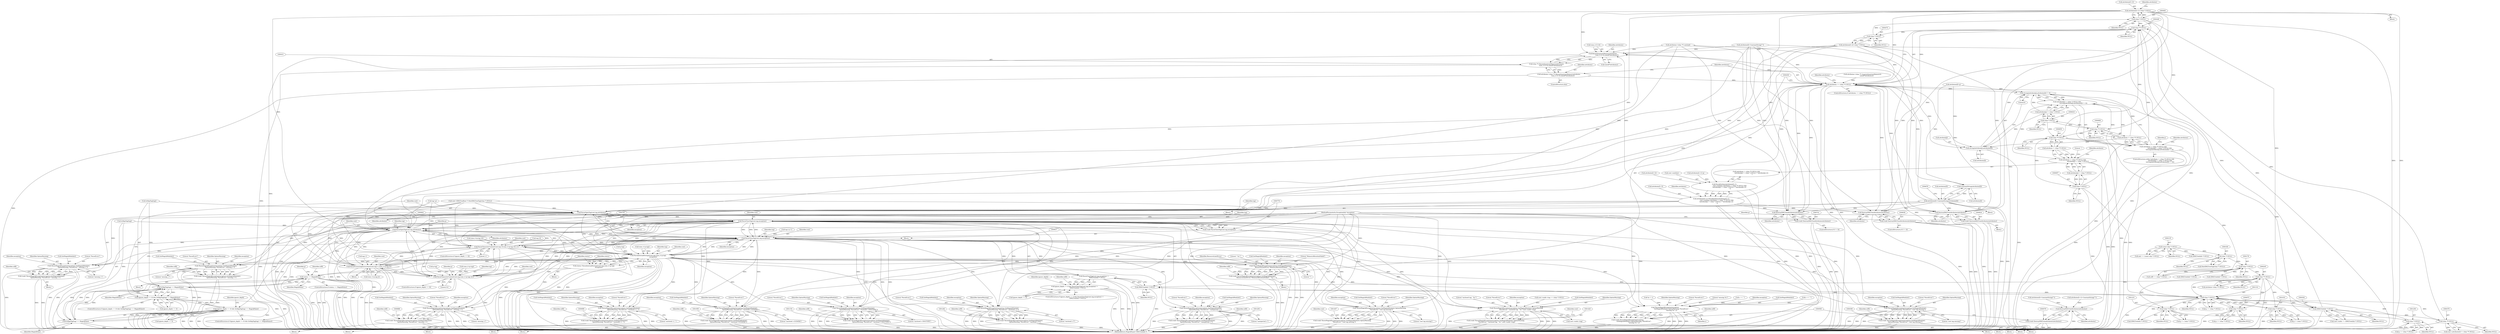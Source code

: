digraph "0_ImageMagick_fc6080f1321fd21e86ef916195cc110b05d9effb_0@pointer" {
"1000476" [label="(Call,attributes[l+1]=(char *) NULL)"];
"1000482" [label="(Call,(char *) NULL)"];
"1000473" [label="(Call,(char *) NULL)"];
"1000445" [label="(Call,(char **) NULL)"];
"1000649" [label="(Call,(char **) NULL)"];
"1000615" [label="(Call,(char *) NULL)"];
"1000607" [label="(Call,(char **) NULL)"];
"1000301" [label="(Call,(XMLTreeInfo *) NULL)"];
"1001313" [label="(Call,(char *) NULL)"];
"1001249" [label="(Call,(char *) NULL)"];
"1001230" [label="(Call,(char *) NULL)"];
"1000244" [label="(Call,(char **) NULL)"];
"1000175" [label="(Call,(char *) NULL)"];
"1000159" [label="(Call,(char *) NULL)"];
"1000134" [label="(Call,(const char *) NULL)"];
"1000916" [label="(Call,(XMLTreeInfo *) NULL)"];
"1000656" [label="(Call,(char *) NULL)"];
"1000974" [label="(Call,(char *) NULL)"];
"1001032" [label="(Call,(char *) NULL)"];
"1000369" [label="(Call,(char **) NULL)"];
"1000432" [label="(Call,ResizeQuantumMemory(attributes,\n                  (size_t) (l+4),sizeof(*attributes)))"];
"1000430" [label="(Call,(char **) ResizeQuantumMemory(attributes,\n                  (size_t) (l+4),sizeof(*attributes)))"];
"1000428" [label="(Call,attributes=(char **) ResizeQuantumMemory(attributes,\n                  (size_t) (l+4),sizeof(*attributes)))"];
"1000443" [label="(Call,attributes == (char **) NULL)"];
"1000580" [label="(Call,DestroyXMLTreeAttributes(attributes))"];
"1000578" [label="(Call,(void) DestroyXMLTreeAttributes(attributes))"];
"1000618" [label="(Call,strcmp(attribute[j],attributes[l]) != 0)"];
"1000610" [label="(Call,(attribute[j] != (char *) NULL) &&\n                             (strcmp(attribute[j],attributes[l]) != 0))"];
"1000604" [label="(Call,(attribute != (char **) NULL) &&\n                             (attribute[j] != (char *) NULL) &&\n                             (strcmp(attribute[j],attributes[l]) != 0))"];
"1000646" [label="(Call,(attribute != (char **) NULL) &&\n                        (attribute[j] != (char *) NULL))"];
"1000619" [label="(Call,strcmp(attribute[j],attributes[l]))"];
"1000636" [label="(Call,ParseEntities(attributes[l+1],\n                        root->entities,(attribute != (char **) NULL) &&\n                        (attribute[j] != (char *) NULL) ? *attribute[j+2] :\n                        ' '))"];
"1000630" [label="(Call,attributes[l+1]=ParseEntities(attributes[l+1],\n                        root->entities,(attribute != (char **) NULL) &&\n                        (attribute[j] != (char *) NULL) ? *attribute[j+2] :\n                        ' '))"];
"1000742" [label="(Call,DestroyXMLTreeAttributes(attributes))"];
"1000740" [label="(Call,(void) DestroyXMLTreeAttributes(attributes))"];
"1000771" [label="(Call,ParseOpenTag(root,tag,attributes))"];
"1000777" [label="(Call,ParseCloseTag(root,tag,exception))"];
"1000307" [label="(Call,ThrowMagickException(exception,GetMagickModule(),\n              OptionWarning,\"ParseError\",\"root tag missing\"))"];
"1000305" [label="(Call,(void) ThrowMagickException(exception,GetMagickModule(),\n              OptionWarning,\"ParseError\",\"root tag missing\"))"];
"1000451" [label="(Call,ThrowMagickException(exception,GetMagickModule(),\n                    ResourceLimitError,\"MemoryAllocationFailed\",\"`%s'\",\"\"))"];
"1000449" [label="(Call,(void) ThrowMagickException(exception,GetMagickModule(),\n                    ResourceLimitError,\"MemoryAllocationFailed\",\"`%s'\",\"\"))"];
"1000584" [label="(Call,ThrowMagickException(exception,\n                            GetMagickModule(),OptionWarning,\"ParseError\",\n                            \"missing %c\",c))"];
"1000582" [label="(Call,(void) ThrowMagickException(exception,\n                            GetMagickModule(),OptionWarning,\"ParseError\",\n                            \"missing %c\",c))"];
"1000746" [label="(Call,ThrowMagickException(exception,GetMagickModule(),\n                  OptionWarning,\"ParseError\",\"missing >\"))"];
"1000744" [label="(Call,(void) ThrowMagickException(exception,GetMagickModule(),\n                  OptionWarning,\"ParseError\",\"missing >\"))"];
"1000775" [label="(Call,(void) ParseCloseTag(root,tag,exception))"];
"1000815" [label="(Call,ParseOpenTag(root,tag,attributes))"];
"1000912" [label="(Call,ParseCloseTag(root,tag,exception))"];
"1000843" [label="(Call,ThrowMagickException(exception,GetMagickModule(),\n                  OptionWarning,\"ParseError\",\"missing >\"))"];
"1000841" [label="(Call,(void) ThrowMagickException(exception,GetMagickModule(),\n                  OptionWarning,\"ParseError\",\"missing >\"))"];
"1000887" [label="(Call,ThrowMagickException(exception,GetMagickModule(),\n                OptionWarning,\"ParseError\",\"missing >\"))"];
"1000885" [label="(Call,(void) ThrowMagickException(exception,GetMagickModule(),\n                OptionWarning,\"ParseError\",\"missing >\"))"];
"1000911" [label="(Call,ParseCloseTag(root,tag,exception) !=\n              (XMLTreeInfo *) NULL)"];
"1000907" [label="(Call,ignore_depth == 0 && ParseCloseTag(root,tag,exception) !=\n              (XMLTreeInfo *) NULL)"];
"1001000" [label="(Call,ThrowMagickException(exception,GetMagickModule(),\n                  OptionWarning,\"ParseError\",\"unclosed <!--\"))"];
"1000998" [label="(Call,(void) ThrowMagickException(exception,GetMagickModule(),\n                  OptionWarning,\"ParseError\",\"unclosed <!--\"))"];
"1001043" [label="(Call,ParseCharacterContent(root,tag+8,(size_t) (p-tag-10),'c'))"];
"1001188" [label="(Call,ParseInternalDoctype(root,tag,(size_t) (p-tag),\n                      exception))"];
"1001060" [label="(Call,ThrowMagickException(exception,GetMagickModule(),\n                    OptionWarning,\"ParseError\",\"unclosed <![CDATA[\"))"];
"1001058" [label="(Call,(void) ThrowMagickException(exception,GetMagickModule(),\n                    OptionWarning,\"ParseError\",\"unclosed <![CDATA[\"))"];
"1001155" [label="(Call,ThrowMagickException(exception,GetMagickModule(),\n                      OptionWarning,\"ParseError\",\"unclosed <!DOCTYPE\"))"];
"1001153" [label="(Call,(void) ThrowMagickException(exception,GetMagickModule(),\n                      OptionWarning,\"ParseError\",\"unclosed <!DOCTYPE\"))"];
"1001186" [label="(Call,status=ParseInternalDoctype(root,tag,(size_t) (p-tag),\n                      exception))"];
"1001198" [label="(Call,status == MagickFalse)"];
"1000766" [label="(Call,IsSkipTag(tag) == MagickFalse)"];
"1000762" [label="(Call,(ignore_depth == 0) && (IsSkipTag(tag) == MagickFalse))"];
"1000807" [label="(Call,(ignore_depth == 0) && (IsSkipTag(tag) == MagickFalse))"];
"1000811" [label="(Call,IsSkipTag(tag) == MagickFalse)"];
"1001263" [label="(Call,ThrowMagickException(exception,GetMagickModule(),\n                        OptionWarning,\"ParseError\",\"unclosed <?\"))"];
"1001261" [label="(Call,(void) ThrowMagickException(exception,GetMagickModule(),\n                        OptionWarning,\"ParseError\",\"unclosed <?\"))"];
"1001278" [label="(Call,ParseProcessingInstructions(root,tag+1,(size_t) (p-tag-2)))"];
"1001362" [label="(Call,ParseCharacterContent(root,tag,(size_t) (p-tag),'&'))"];
"1001294" [label="(Call,ThrowMagickException(exception,GetMagickModule(),\n                    OptionWarning,\"ParseError\",\"unexpected <\"))"];
"1001292" [label="(Call,(void) ThrowMagickException(exception,GetMagickModule(),\n                    OptionWarning,\"ParseError\",\"unexpected <\"))"];
"1001408" [label="(Call,ThrowMagickException(exception,GetMagickModule(),OptionWarning,\n        \"ParseError\",\"root tag missing\"))"];
"1001406" [label="(Call,(void) ThrowMagickException(exception,GetMagickModule(),OptionWarning,\n        \"ParseError\",\"root tag missing\"))"];
"1001421" [label="(Call,ThrowMagickException(exception,GetMagickModule(),OptionWarning,\n    \"ParseError\",\"unclosed tag: `%s'\",root->node->tag))"];
"1001419" [label="(Call,(void) ThrowMagickException(exception,GetMagickModule(),OptionWarning,\n    \"ParseError\",\"unclosed tag: `%s'\",root->node->tag))"];
"1000825" [label="(Call,DestroyXMLTreeAttributes(attributes))"];
"1000823" [label="(Call,(void) DestroyXMLTreeAttributes(attributes))"];
"1000839" [label="(Call,DestroyXMLTreeAttributes(attributes))"];
"1000837" [label="(Call,(void) DestroyXMLTreeAttributes(attributes))"];
"1000670" [label="(Call,ConstantString(attributes[l]))"];
"1000666" [label="(Call,attributes[l]=ConstantString(attributes[l]))"];
"1001261" [label="(Call,(void) ThrowMagickException(exception,GetMagickModule(),\n                        OptionWarning,\"ParseError\",\"unclosed <?\"))"];
"1001002" [label="(Call,GetMagickModule())"];
"1000188" [label="(Call,(XMLTreeInfo *) NULL)"];
"1000312" [label="(Literal,\"root tag missing\")"];
"1000454" [label="(Identifier,ResourceLimitError)"];
"1000310" [label="(Identifier,OptionWarning)"];
"1000134" [label="(Call,(const char *) NULL)"];
"1000820" [label="(Block,)"];
"1000746" [label="(Call,ThrowMagickException(exception,GetMagickModule(),\n                  OptionWarning,\"ParseError\",\"missing >\"))"];
"1000823" [label="(Call,(void) DestroyXMLTreeAttributes(attributes))"];
"1000845" [label="(Call,GetMagickModule())"];
"1001032" [label="(Call,(char *) NULL)"];
"1000892" [label="(Literal,\"missing >\")"];
"1001363" [label="(Identifier,root)"];
"1001159" [label="(Literal,\"ParseError\")"];
"1001048" [label="(Call,(size_t) (p-tag-10))"];
"1000132" [label="(Call,xml == (const char *) NULL)"];
"1000763" [label="(Call,ignore_depth == 0)"];
"1000770" [label="(Block,)"];
"1001426" [label="(Literal,\"unclosed tag: `%s'\")"];
"1000889" [label="(Call,GetMagickModule())"];
"1000762" [label="(Call,(ignore_depth == 0) && (IsSkipTag(tag) == MagickFalse))"];
"1000811" [label="(Call,IsSkipTag(tag) == MagickFalse)"];
"1000582" [label="(Call,(void) ThrowMagickException(exception,\n                            GetMagickModule(),OptionWarning,\"ParseError\",\n                            \"missing %c\",c))"];
"1001062" [label="(Call,GetMagickModule())"];
"1001190" [label="(Identifier,tag)"];
"1000777" [label="(Call,ParseCloseTag(root,tag,exception))"];
"1000459" [label="(Identifier,utf8)"];
"1001263" [label="(Call,ThrowMagickException(exception,GetMagickModule(),\n                        OptionWarning,\"ParseError\",\"unclosed <?\"))"];
"1001219" [label="(Block,)"];
"1000744" [label="(Call,(void) ThrowMagickException(exception,GetMagickModule(),\n                  OptionWarning,\"ParseError\",\"missing >\"))"];
"1000808" [label="(Call,ignore_depth == 0)"];
"1001280" [label="(Call,tag+1)"];
"1000778" [label="(Identifier,root)"];
"1000570" [label="(Call,attributes[l+1]=ConstantString(\"\"))"];
"1001152" [label="(Block,)"];
"1000661" [label="(Identifier,attribute)"];
"1000533" [label="(Call,attributes[l+1]=p)"];
"1000645" [label="(Call,(attribute != (char **) NULL) &&\n                        (attribute[j] != (char *) NULL) ? *attribute[j+2] :\n                        ' ')"];
"1000631" [label="(Call,attributes[l+1])"];
"1000177" [label="(Identifier,NULL)"];
"1000908" [label="(Call,ignore_depth == 0)"];
"1000822" [label="(Identifier,ignore_depth)"];
"1001413" [label="(Literal,\"root tag missing\")"];
"1001228" [label="(Call,p == (char *) NULL)"];
"1000301" [label="(Call,(XMLTreeInfo *) NULL)"];
"1000636" [label="(Call,ParseEntities(attributes[l+1],\n                        root->entities,(attribute != (char **) NULL) &&\n                        (attribute[j] != (char *) NULL) ? *attribute[j+2] :\n                        ' '))"];
"1000584" [label="(Call,ThrowMagickException(exception,\n                            GetMagickModule(),OptionWarning,\"ParseError\",\n                            \"missing %c\",c))"];
"1000158" [label="(Call,NewXMLTreeTag((char *) NULL))"];
"1001199" [label="(Identifier,status)"];
"1000826" [label="(Identifier,attributes)"];
"1001301" [label="(Identifier,utf8)"];
"1000449" [label="(Call,(void) ThrowMagickException(exception,GetMagickModule(),\n                    ResourceLimitError,\"MemoryAllocationFailed\",\"`%s'\",\"\"))"];
"1000114" [label="(MethodParameterIn,ExceptionInfo *exception)"];
"1001162" [label="(Identifier,utf8)"];
"1001367" [label="(Call,p-tag)"];
"1000581" [label="(Identifier,attributes)"];
"1000652" [label="(Call,attribute[j] != (char *) NULL)"];
"1000884" [label="(Block,)"];
"1000997" [label="(Block,)"];
"1001189" [label="(Identifier,root)"];
"1000668" [label="(Identifier,attributes)"];
"1001412" [label="(Literal,\"ParseError\")"];
"1001158" [label="(Identifier,OptionWarning)"];
"1000307" [label="(Call,ThrowMagickException(exception,GetMagickModule(),\n              OptionWarning,\"ParseError\",\"root tag missing\"))"];
"1001405" [label="(Block,)"];
"1001292" [label="(Call,(void) ThrowMagickException(exception,GetMagickModule(),\n                    OptionWarning,\"ParseError\",\"unexpected <\"))"];
"1000505" [label="(Call,attributes[l]=ConstantString(\"\"))"];
"1001299" [label="(Literal,\"unexpected <\")"];
"1000651" [label="(Identifier,NULL)"];
"1001160" [label="(Literal,\"unclosed <!DOCTYPE\")"];
"1000136" [label="(Identifier,NULL)"];
"1000998" [label="(Call,(void) ThrowMagickException(exception,GetMagickModule(),\n                  OptionWarning,\"ParseError\",\"unclosed <!--\"))"];
"1001191" [label="(Call,(size_t) (p-tag))"];
"1001419" [label="(Call,(void) ThrowMagickException(exception,GetMagickModule(),OptionWarning,\n    \"ParseError\",\"unclosed tag: `%s'\",root->node->tag))"];
"1000456" [label="(Literal,\"`%s'\")"];
"1000477" [label="(Call,attributes[l+1])"];
"1001296" [label="(Call,GetMagickModule())"];
"1000779" [label="(Identifier,tag)"];
"1000173" [label="(Call,utf8 == (char *) NULL)"];
"1000610" [label="(Call,(attribute[j] != (char *) NULL) &&\n                             (strcmp(attribute[j],attributes[l]) != 0))"];
"1001425" [label="(Literal,\"ParseError\")"];
"1000921" [label="(Identifier,utf8)"];
"1001411" [label="(Identifier,OptionWarning)"];
"1000434" [label="(Call,(size_t) (l+4))"];
"1001232" [label="(Identifier,NULL)"];
"1000618" [label="(Call,strcmp(attribute[j],attributes[l]) != 0)"];
"1000605" [label="(Call,attribute != (char **) NULL)"];
"1000753" [label="(Identifier,utf8)"];
"1000671" [label="(Call,attributes[l])"];
"1000439" [label="(Call,sizeof(*attributes))"];
"1000371" [label="(Identifier,NULL)"];
"1001283" [label="(Call,(size_t) (p-tag-2))"];
"1000257" [label="(Identifier,p)"];
"1000646" [label="(Call,(attribute != (char **) NULL) &&\n                        (attribute[j] != (char *) NULL))"];
"1000914" [label="(Identifier,tag)"];
"1000564" [label="(Call,attributes[l]=ConstantString(\"\"))"];
"1001203" [label="(Identifier,utf8)"];
"1001297" [label="(Identifier,OptionWarning)"];
"1001058" [label="(Call,(void) ThrowMagickException(exception,GetMagickModule(),\n                    OptionWarning,\"ParseError\",\"unclosed <![CDATA[\"))"];
"1001315" [label="(Identifier,NULL)"];
"1000906" [label="(ControlStructure,if (ignore_depth == 0 && ParseCloseTag(root,tag,exception) !=\n              (XMLTreeInfo *) NULL))"];
"1001067" [label="(Identifier,utf8)"];
"1001247" [label="(Call,p == (char *) NULL)"];
"1000304" [label="(Block,)"];
"1000314" [label="(Identifier,utf8)"];
"1000667" [label="(Call,attributes[l])"];
"1000743" [label="(Identifier,attributes)"];
"1001268" [label="(Literal,\"unclosed <?\")"];
"1001034" [label="(Identifier,NULL)"];
"1000151" [label="(Call,(XMLTreeInfo *) NULL)"];
"1000628" [label="(Identifier,j)"];
"1001313" [label="(Call,(char *) NULL)"];
"1000817" [label="(Identifier,tag)"];
"1001063" [label="(Identifier,OptionWarning)"];
"1000740" [label="(Call,(void) DestroyXMLTreeAttributes(attributes))"];
"1001044" [label="(Identifier,root)"];
"1000774" [label="(Identifier,attributes)"];
"1000915" [label="(Identifier,exception)"];
"1000609" [label="(Identifier,NULL)"];
"1000308" [label="(Identifier,exception)"];
"1000580" [label="(Call,DestroyXMLTreeAttributes(attributes))"];
"1001370" [label="(Literal,'&')"];
"1001003" [label="(Identifier,OptionWarning)"];
"1000546" [label="(Call,*p != c)"];
"1001387" [label="(Call,(XMLTreeInfo *) NULL)"];
"1001291" [label="(Block,)"];
"1000912" [label="(Call,ParseCloseTag(root,tag,exception))"];
"1001064" [label="(Literal,\"ParseError\")"];
"1000530" [label="(Block,)"];
"1000604" [label="(Call,(attribute != (char **) NULL) &&\n                             (attribute[j] != (char *) NULL) &&\n                             (strcmp(attribute[j],attributes[l]) != 0))"];
"1001155" [label="(Call,ThrowMagickException(exception,GetMagickModule(),\n                      OptionWarning,\"ParseError\",\"unclosed <!DOCTYPE\"))"];
"1000447" [label="(Identifier,NULL)"];
"1001294" [label="(Call,ThrowMagickException(exception,GetMagickModule(),\n                    OptionWarning,\"ParseError\",\"unexpected <\"))"];
"1000771" [label="(Call,ParseOpenTag(root,tag,attributes))"];
"1001157" [label="(Call,GetMagickModule())"];
"1000469" [label="(Identifier,attributes)"];
"1000161" [label="(Identifier,NULL)"];
"1000761" [label="(ControlStructure,if ((ignore_depth == 0) && (IsSkipTag(tag) == MagickFalse)))"];
"1000972" [label="(Call,p == (char *) NULL)"];
"1001278" [label="(Call,ParseProcessingInstructions(root,tag+1,(size_t) (p-tag-2)))"];
"1000626" [label="(Literal,0)"];
"1001267" [label="(Literal,\"ParseError\")"];
"1000623" [label="(Call,attributes[l])"];
"1000512" [label="(Block,)"];
"1001212" [label="(Identifier,p)"];
"1001406" [label="(Call,(void) ThrowMagickException(exception,GetMagickModule(),OptionWarning,\n        \"ParseError\",\"root tag missing\"))"];
"1001230" [label="(Call,(char *) NULL)"];
"1001437" [label="(MethodReturn,MagickExport XMLTreeInfo *)"];
"1000615" [label="(Call,(char *) NULL)"];
"1000751" [label="(Literal,\"missing >\")"];
"1000749" [label="(Identifier,OptionWarning)"];
"1001312" [label="(Identifier,p)"];
"1000476" [label="(Call,attributes[l+1]=(char *) NULL)"];
"1000665" [label="(Literal,' ')"];
"1000175" [label="(Call,(char *) NULL)"];
"1000931" [label="(Identifier,ignore_depth)"];
"1000154" [label="(Call,root=(XMLTreeRoot *) NewXMLTreeTag((char *) NULL))"];
"1001409" [label="(Identifier,exception)"];
"1000611" [label="(Call,attribute[j] != (char *) NULL)"];
"1000656" [label="(Call,(char *) NULL)"];
"1001265" [label="(Call,GetMagickModule())"];
"1001264" [label="(Identifier,exception)"];
"1001427" [label="(Call,root->node->tag)"];
"1000890" [label="(Identifier,OptionWarning)"];
"1001298" [label="(Literal,\"ParseError\")"];
"1000303" [label="(Identifier,NULL)"];
"1001198" [label="(Call,status == MagickFalse)"];
"1000369" [label="(Call,(char **) NULL)"];
"1001045" [label="(Call,tag+8)"];
"1001000" [label="(Call,ThrowMagickException(exception,GetMagickModule(),\n                  OptionWarning,\"ParseError\",\"unclosed <!--\"))"];
"1001365" [label="(Call,(size_t) (p-tag))"];
"1000309" [label="(Call,GetMagickModule())"];
"1000587" [label="(Identifier,OptionWarning)"];
"1000363" [label="(Call,root->attributes[i] != (char **) NULL)"];
"1000865" [label="(Call,tag=p+1)"];
"1000666" [label="(Call,attributes[l]=ConstantString(attributes[l]))"];
"1000619" [label="(Call,strcmp(attribute[j],attributes[l]))"];
"1001260" [label="(Block,)"];
"1000911" [label="(Call,ParseCloseTag(root,tag,exception) !=\n              (XMLTreeInfo *) NULL)"];
"1000413" [label="(Block,)"];
"1001185" [label="(Block,)"];
"1001362" [label="(Call,ParseCharacterContent(root,tag,(size_t) (p-tag),'&'))"];
"1001422" [label="(Identifier,exception)"];
"1001358" [label="(ControlStructure,if (ignore_depth == 0))"];
"1001057" [label="(Block,)"];
"1000603" [label="(ControlStructure,while ((attribute != (char **) NULL) &&\n                             (attribute[j] != (char *) NULL) &&\n                             (strcmp(attribute[j],attributes[l]) != 0)))"];
"1000736" [label="(ControlStructure,if (l != 0))"];
"1000637" [label="(Call,attributes[l+1])"];
"1000891" [label="(Literal,\"ParseError\")"];
"1001039" [label="(ControlStructure,if (ignore_depth == 0))"];
"1001396" [label="(Call,root->node->tag == (char *) NULL)"];
"1000620" [label="(Call,attribute[j])"];
"1001193" [label="(Call,p-tag)"];
"1001249" [label="(Call,(char *) NULL)"];
"1000847" [label="(Literal,\"ParseError\")"];
"1001435" [label="(Identifier,root)"];
"1000812" [label="(Call,IsSkipTag(tag))"];
"1000453" [label="(Call,GetMagickModule())"];
"1000242" [label="(Call,attribute=(char **) NULL)"];
"1000244" [label="(Call,(char **) NULL)"];
"1001007" [label="(Identifier,utf8)"];
"1000578" [label="(Call,(void) DestroyXMLTreeAttributes(attributes))"];
"1000452" [label="(Identifier,exception)"];
"1000907" [label="(Call,ignore_depth == 0 && ParseCloseTag(root,tag,exception) !=\n              (XMLTreeInfo *) NULL)"];
"1000588" [label="(Literal,\"ParseError\")"];
"1000617" [label="(Identifier,NULL)"];
"1000482" [label="(Call,(char *) NULL)"];
"1001410" [label="(Call,GetMagickModule())"];
"1000632" [label="(Identifier,attributes)"];
"1000451" [label="(Call,ThrowMagickException(exception,GetMagickModule(),\n                    ResourceLimitError,\"MemoryAllocationFailed\",\"`%s'\",\"\"))"];
"1000484" [label="(Identifier,NULL)"];
"1000833" [label="(ControlStructure,if (l != 0))"];
"1000918" [label="(Identifier,NULL)"];
"1001200" [label="(Identifier,MagickFalse)"];
"1000848" [label="(Literal,\"missing >\")"];
"1001311" [label="(Call,p == (char *) NULL)"];
"1000767" [label="(Call,IsSkipTag(tag))"];
"1000766" [label="(Call,IsSkipTag(tag) == MagickFalse)"];
"1000844" [label="(Identifier,exception)"];
"1000442" [label="(ControlStructure,if (attributes == (char **) NULL))"];
"1000467" [label="(Call,attributes[l+2]=(char *) NULL)"];
"1000894" [label="(Identifier,utf8)"];
"1001188" [label="(Call,ParseInternalDoctype(root,tag,(size_t) (p-tag),\n                      exception))"];
"1000159" [label="(Call,(char *) NULL)"];
"1001065" [label="(Literal,\"unclosed <![CDATA[\")"];
"1000589" [label="(Literal,\"missing %c\")"];
"1001005" [label="(Literal,\"unclosed <!--\")"];
"1001156" [label="(Identifier,exception)"];
"1000418" [label="(Call,attributes=(char **) AcquireQuantumMemory(4,\n                  sizeof(*attributes)))"];
"1001030" [label="(Call,p != (char *) NULL)"];
"1000887" [label="(Call,ThrowMagickException(exception,GetMagickModule(),\n                OptionWarning,\"ParseError\",\"missing >\"))"];
"1000814" [label="(Identifier,MagickFalse)"];
"1000735" [label="(Block,)"];
"1000527" [label="(Call,c == '\'')"];
"1000742" [label="(Call,DestroyXMLTreeAttributes(attributes))"];
"1000769" [label="(Identifier,MagickFalse)"];
"1000647" [label="(Call,attribute != (char **) NULL)"];
"1001266" [label="(Identifier,OptionWarning)"];
"1000843" [label="(Call,ThrowMagickException(exception,GetMagickModule(),\n                  OptionWarning,\"ParseError\",\"missing >\"))"];
"1000840" [label="(Identifier,attributes)"];
"1000885" [label="(Call,(void) ThrowMagickException(exception,GetMagickModule(),\n                OptionWarning,\"ParseError\",\"missing >\"))"];
"1000473" [label="(Call,(char *) NULL)"];
"1001196" [label="(Identifier,exception)"];
"1001251" [label="(Identifier,NULL)"];
"1000825" [label="(Call,DestroyXMLTreeAttributes(attributes))"];
"1000443" [label="(Call,attributes == (char **) NULL)"];
"1000670" [label="(Call,ConstantString(attributes[l]))"];
"1000445" [label="(Call,(char **) NULL)"];
"1000585" [label="(Identifier,exception)"];
"1001417" [label="(Identifier,root)"];
"1000432" [label="(Call,ResizeQuantumMemory(attributes,\n                  (size_t) (l+4),sizeof(*attributes)))"];
"1000829" [label="(Identifier,p)"];
"1001270" [label="(Identifier,utf8)"];
"1001061" [label="(Identifier,exception)"];
"1000311" [label="(Literal,\"ParseError\")"];
"1000974" [label="(Call,(char *) NULL)"];
"1000592" [label="(Identifier,utf8)"];
"1001421" [label="(Call,ThrowMagickException(exception,GetMagickModule(),OptionWarning,\n    \"ParseError\",\"unclosed tag: `%s'\",root->node->tag))"];
"1000850" [label="(Identifier,utf8)"];
"1000916" [label="(Call,(XMLTreeInfo *) NULL)"];
"1001055" [label="(Literal,'c')"];
"1001186" [label="(Call,status=ParseInternalDoctype(root,tag,(size_t) (p-tag),\n                      exception))"];
"1000563" [label="(Block,)"];
"1001043" [label="(Call,ParseCharacterContent(root,tag+8,(size_t) (p-tag-10),'c'))"];
"1000642" [label="(Call,root->entities)"];
"1000448" [label="(Block,)"];
"1000457" [label="(Literal,\"\")"];
"1000239" [label="(Call,(XMLTreeInfo *) NULL)"];
"1001423" [label="(Call,GetMagickModule())"];
"1000775" [label="(Call,(void) ParseCloseTag(root,tag,exception))"];
"1000590" [label="(Identifier,c)"];
"1001424" [label="(Identifier,OptionWarning)"];
"1000658" [label="(Identifier,NULL)"];
"1000747" [label="(Identifier,exception)"];
"1000246" [label="(Identifier,NULL)"];
"1001060" [label="(Call,ThrowMagickException(exception,GetMagickModule(),\n                    OptionWarning,\"ParseError\",\"unclosed <![CDATA[\"))"];
"1001408" [label="(Call,ThrowMagickException(exception,GetMagickModule(),OptionWarning,\n        \"ParseError\",\"root tag missing\"))"];
"1000429" [label="(Identifier,attributes)"];
"1000888" [label="(Identifier,exception)"];
"1000748" [label="(Call,GetMagickModule())"];
"1000455" [label="(Literal,\"MemoryAllocationFailed\")"];
"1001001" [label="(Identifier,exception)"];
"1000772" [label="(Identifier,root)"];
"1000832" [label="(Block,)"];
"1000430" [label="(Call,(char **) ResizeQuantumMemory(attributes,\n                  (size_t) (l+4),sizeof(*attributes)))"];
"1001153" [label="(Call,(void) ThrowMagickException(exception,GetMagickModule(),\n                      OptionWarning,\"ParseError\",\"unclosed <!DOCTYPE\"))"];
"1000444" [label="(Identifier,attributes)"];
"1000487" [label="(Identifier,attributes)"];
"1001295" [label="(Identifier,exception)"];
"1000815" [label="(Call,ParseOpenTag(root,tag,attributes))"];
"1000750" [label="(Literal,\"ParseError\")"];
"1000780" [label="(Identifier,exception)"];
"1000837" [label="(Call,(void) DestroyXMLTreeAttributes(attributes))"];
"1000816" [label="(Identifier,root)"];
"1000846" [label="(Identifier,OptionWarning)"];
"1000818" [label="(Identifier,attributes)"];
"1000485" [label="(Call,attributes[l]=p)"];
"1000115" [label="(Block,)"];
"1000807" [label="(Call,(ignore_depth == 0) && (IsSkipTag(tag) == MagickFalse))"];
"1000586" [label="(Call,GetMagickModule())"];
"1000264" [label="(Call,tag=p)"];
"1001279" [label="(Identifier,root)"];
"1000607" [label="(Call,(char **) NULL)"];
"1000305" [label="(Call,(void) ThrowMagickException(exception,GetMagickModule(),\n              OptionWarning,\"ParseError\",\"root tag missing\"))"];
"1000475" [label="(Identifier,NULL)"];
"1000630" [label="(Call,attributes[l+1]=ParseEntities(attributes[l+1],\n                        root->entities,(attribute != (char **) NULL) &&\n                        (attribute[j] != (char *) NULL) ? *attribute[j+2] :\n                        ' '))"];
"1001364" [label="(Identifier,tag)"];
"1000976" [label="(Identifier,NULL)"];
"1000433" [label="(Identifier,attributes)"];
"1000913" [label="(Identifier,root)"];
"1000649" [label="(Call,(char **) NULL)"];
"1000427" [label="(ControlStructure,else)"];
"1000524" [label="(Call,c == '\"')"];
"1000841" [label="(Call,(void) ThrowMagickException(exception,GetMagickModule(),\n                  OptionWarning,\"ParseError\",\"missing >\"))"];
"1001197" [label="(ControlStructure,if (status == MagickFalse))"];
"1000773" [label="(Identifier,tag)"];
"1000259" [label="(Call,attributes=(char **) sentinel)"];
"1000428" [label="(Call,attributes=(char **) ResizeQuantumMemory(attributes,\n                  (size_t) (l+4),sizeof(*attributes)))"];
"1001187" [label="(Identifier,status)"];
"1001004" [label="(Literal,\"ParseError\")"];
"1000297" [label="(Call,root->node == (XMLTreeInfo *) NULL)"];
"1000806" [label="(ControlStructure,if ((ignore_depth == 0) && (IsSkipTag(tag) == MagickFalse)))"];
"1000839" [label="(Call,DestroyXMLTreeAttributes(attributes))"];
"1000476" -> "1000413"  [label="AST: "];
"1000476" -> "1000482"  [label="CFG: "];
"1000477" -> "1000476"  [label="AST: "];
"1000482" -> "1000476"  [label="AST: "];
"1000487" -> "1000476"  [label="CFG: "];
"1000476" -> "1001437"  [label="DDG: "];
"1000476" -> "1001437"  [label="DDG: "];
"1000476" -> "1000432"  [label="DDG: "];
"1000476" -> "1000443"  [label="DDG: "];
"1000482" -> "1000476"  [label="DDG: "];
"1000476" -> "1000742"  [label="DDG: "];
"1000476" -> "1000771"  [label="DDG: "];
"1000476" -> "1000815"  [label="DDG: "];
"1000476" -> "1000825"  [label="DDG: "];
"1000476" -> "1000839"  [label="DDG: "];
"1000482" -> "1000484"  [label="CFG: "];
"1000483" -> "1000482"  [label="AST: "];
"1000484" -> "1000482"  [label="AST: "];
"1000482" -> "1001437"  [label="DDG: "];
"1000482" -> "1000445"  [label="DDG: "];
"1000473" -> "1000482"  [label="DDG: "];
"1000482" -> "1000607"  [label="DDG: "];
"1000482" -> "1001313"  [label="DDG: "];
"1000473" -> "1000467"  [label="AST: "];
"1000473" -> "1000475"  [label="CFG: "];
"1000474" -> "1000473"  [label="AST: "];
"1000475" -> "1000473"  [label="AST: "];
"1000467" -> "1000473"  [label="CFG: "];
"1000473" -> "1000467"  [label="DDG: "];
"1000445" -> "1000473"  [label="DDG: "];
"1000445" -> "1000443"  [label="AST: "];
"1000445" -> "1000447"  [label="CFG: "];
"1000446" -> "1000445"  [label="AST: "];
"1000447" -> "1000445"  [label="AST: "];
"1000443" -> "1000445"  [label="CFG: "];
"1000445" -> "1001437"  [label="DDG: "];
"1000445" -> "1000443"  [label="DDG: "];
"1000649" -> "1000445"  [label="DDG: "];
"1000301" -> "1000445"  [label="DDG: "];
"1000656" -> "1000445"  [label="DDG: "];
"1000369" -> "1000445"  [label="DDG: "];
"1000649" -> "1000647"  [label="AST: "];
"1000649" -> "1000651"  [label="CFG: "];
"1000650" -> "1000649"  [label="AST: "];
"1000651" -> "1000649"  [label="AST: "];
"1000647" -> "1000649"  [label="CFG: "];
"1000649" -> "1001437"  [label="DDG: "];
"1000649" -> "1000647"  [label="DDG: "];
"1000615" -> "1000649"  [label="DDG: "];
"1000607" -> "1000649"  [label="DDG: "];
"1000649" -> "1000656"  [label="DDG: "];
"1000649" -> "1001313"  [label="DDG: "];
"1000615" -> "1000611"  [label="AST: "];
"1000615" -> "1000617"  [label="CFG: "];
"1000616" -> "1000615"  [label="AST: "];
"1000617" -> "1000615"  [label="AST: "];
"1000611" -> "1000615"  [label="CFG: "];
"1000615" -> "1000607"  [label="DDG: "];
"1000615" -> "1000611"  [label="DDG: "];
"1000607" -> "1000615"  [label="DDG: "];
"1000607" -> "1000605"  [label="AST: "];
"1000607" -> "1000609"  [label="CFG: "];
"1000608" -> "1000607"  [label="AST: "];
"1000609" -> "1000607"  [label="AST: "];
"1000605" -> "1000607"  [label="CFG: "];
"1000607" -> "1000605"  [label="DDG: "];
"1000301" -> "1000297"  [label="AST: "];
"1000301" -> "1000303"  [label="CFG: "];
"1000302" -> "1000301"  [label="AST: "];
"1000303" -> "1000301"  [label="AST: "];
"1000297" -> "1000301"  [label="CFG: "];
"1000301" -> "1001437"  [label="DDG: "];
"1000301" -> "1000297"  [label="DDG: "];
"1001313" -> "1000301"  [label="DDG: "];
"1000244" -> "1000301"  [label="DDG: "];
"1000301" -> "1000369"  [label="DDG: "];
"1000301" -> "1001313"  [label="DDG: "];
"1001313" -> "1001311"  [label="AST: "];
"1001313" -> "1001315"  [label="CFG: "];
"1001314" -> "1001313"  [label="AST: "];
"1001315" -> "1001313"  [label="AST: "];
"1001311" -> "1001313"  [label="CFG: "];
"1001313" -> "1001437"  [label="DDG: "];
"1001313" -> "1000916"  [label="DDG: "];
"1001313" -> "1000974"  [label="DDG: "];
"1001313" -> "1001032"  [label="DDG: "];
"1001313" -> "1001230"  [label="DDG: "];
"1001313" -> "1001311"  [label="DDG: "];
"1001249" -> "1001313"  [label="DDG: "];
"1000916" -> "1001313"  [label="DDG: "];
"1000656" -> "1001313"  [label="DDG: "];
"1000974" -> "1001313"  [label="DDG: "];
"1000244" -> "1001313"  [label="DDG: "];
"1001032" -> "1001313"  [label="DDG: "];
"1000369" -> "1001313"  [label="DDG: "];
"1001313" -> "1001387"  [label="DDG: "];
"1001249" -> "1001247"  [label="AST: "];
"1001249" -> "1001251"  [label="CFG: "];
"1001250" -> "1001249"  [label="AST: "];
"1001251" -> "1001249"  [label="AST: "];
"1001247" -> "1001249"  [label="CFG: "];
"1001249" -> "1001437"  [label="DDG: "];
"1001249" -> "1001247"  [label="DDG: "];
"1001230" -> "1001249"  [label="DDG: "];
"1001230" -> "1001228"  [label="AST: "];
"1001230" -> "1001232"  [label="CFG: "];
"1001231" -> "1001230"  [label="AST: "];
"1001232" -> "1001230"  [label="AST: "];
"1001228" -> "1001230"  [label="CFG: "];
"1001230" -> "1001228"  [label="DDG: "];
"1000244" -> "1001230"  [label="DDG: "];
"1001230" -> "1001387"  [label="DDG: "];
"1000244" -> "1000242"  [label="AST: "];
"1000244" -> "1000246"  [label="CFG: "];
"1000245" -> "1000244"  [label="AST: "];
"1000246" -> "1000244"  [label="AST: "];
"1000242" -> "1000244"  [label="CFG: "];
"1000244" -> "1001437"  [label="DDG: "];
"1000244" -> "1000242"  [label="DDG: "];
"1000175" -> "1000244"  [label="DDG: "];
"1000244" -> "1000916"  [label="DDG: "];
"1000244" -> "1000974"  [label="DDG: "];
"1000244" -> "1001032"  [label="DDG: "];
"1000175" -> "1000173"  [label="AST: "];
"1000175" -> "1000177"  [label="CFG: "];
"1000176" -> "1000175"  [label="AST: "];
"1000177" -> "1000175"  [label="AST: "];
"1000173" -> "1000175"  [label="CFG: "];
"1000175" -> "1000173"  [label="DDG: "];
"1000159" -> "1000175"  [label="DDG: "];
"1000175" -> "1000188"  [label="DDG: "];
"1000175" -> "1000239"  [label="DDG: "];
"1000159" -> "1000158"  [label="AST: "];
"1000159" -> "1000161"  [label="CFG: "];
"1000160" -> "1000159"  [label="AST: "];
"1000161" -> "1000159"  [label="AST: "];
"1000158" -> "1000159"  [label="CFG: "];
"1000159" -> "1000158"  [label="DDG: "];
"1000134" -> "1000159"  [label="DDG: "];
"1000134" -> "1000132"  [label="AST: "];
"1000134" -> "1000136"  [label="CFG: "];
"1000135" -> "1000134"  [label="AST: "];
"1000136" -> "1000134"  [label="AST: "];
"1000132" -> "1000134"  [label="CFG: "];
"1000134" -> "1000132"  [label="DDG: "];
"1000134" -> "1000151"  [label="DDG: "];
"1000916" -> "1000911"  [label="AST: "];
"1000916" -> "1000918"  [label="CFG: "];
"1000917" -> "1000916"  [label="AST: "];
"1000918" -> "1000916"  [label="AST: "];
"1000911" -> "1000916"  [label="CFG: "];
"1000916" -> "1001437"  [label="DDG: "];
"1000916" -> "1000911"  [label="DDG: "];
"1000656" -> "1000652"  [label="AST: "];
"1000656" -> "1000658"  [label="CFG: "];
"1000657" -> "1000656"  [label="AST: "];
"1000658" -> "1000656"  [label="AST: "];
"1000652" -> "1000656"  [label="CFG: "];
"1000656" -> "1001437"  [label="DDG: "];
"1000656" -> "1000652"  [label="DDG: "];
"1000974" -> "1000972"  [label="AST: "];
"1000974" -> "1000976"  [label="CFG: "];
"1000975" -> "1000974"  [label="AST: "];
"1000976" -> "1000974"  [label="AST: "];
"1000972" -> "1000974"  [label="CFG: "];
"1000974" -> "1001437"  [label="DDG: "];
"1000974" -> "1000972"  [label="DDG: "];
"1001032" -> "1001030"  [label="AST: "];
"1001032" -> "1001034"  [label="CFG: "];
"1001033" -> "1001032"  [label="AST: "];
"1001034" -> "1001032"  [label="AST: "];
"1001030" -> "1001032"  [label="CFG: "];
"1001032" -> "1001437"  [label="DDG: "];
"1001032" -> "1001030"  [label="DDG: "];
"1000369" -> "1000363"  [label="AST: "];
"1000369" -> "1000371"  [label="CFG: "];
"1000370" -> "1000369"  [label="AST: "];
"1000371" -> "1000369"  [label="AST: "];
"1000363" -> "1000369"  [label="CFG: "];
"1000369" -> "1001437"  [label="DDG: "];
"1000369" -> "1000363"  [label="DDG: "];
"1000432" -> "1000430"  [label="AST: "];
"1000432" -> "1000439"  [label="CFG: "];
"1000433" -> "1000432"  [label="AST: "];
"1000434" -> "1000432"  [label="AST: "];
"1000439" -> "1000432"  [label="AST: "];
"1000430" -> "1000432"  [label="CFG: "];
"1000432" -> "1001437"  [label="DDG: "];
"1000432" -> "1000430"  [label="DDG: "];
"1000432" -> "1000430"  [label="DDG: "];
"1000259" -> "1000432"  [label="DDG: "];
"1000505" -> "1000432"  [label="DDG: "];
"1000467" -> "1000432"  [label="DDG: "];
"1000630" -> "1000432"  [label="DDG: "];
"1000443" -> "1000432"  [label="DDG: "];
"1000666" -> "1000432"  [label="DDG: "];
"1000434" -> "1000432"  [label="DDG: "];
"1000430" -> "1000428"  [label="AST: "];
"1000431" -> "1000430"  [label="AST: "];
"1000428" -> "1000430"  [label="CFG: "];
"1000430" -> "1001437"  [label="DDG: "];
"1000430" -> "1000428"  [label="DDG: "];
"1000428" -> "1000427"  [label="AST: "];
"1000429" -> "1000428"  [label="AST: "];
"1000444" -> "1000428"  [label="CFG: "];
"1000428" -> "1001437"  [label="DDG: "];
"1000428" -> "1000443"  [label="DDG: "];
"1000443" -> "1000442"  [label="AST: "];
"1000444" -> "1000443"  [label="AST: "];
"1000450" -> "1000443"  [label="CFG: "];
"1000469" -> "1000443"  [label="CFG: "];
"1000443" -> "1001437"  [label="DDG: "];
"1000443" -> "1001437"  [label="DDG: "];
"1000443" -> "1001437"  [label="DDG: "];
"1000505" -> "1000443"  [label="DDG: "];
"1000467" -> "1000443"  [label="DDG: "];
"1000630" -> "1000443"  [label="DDG: "];
"1000418" -> "1000443"  [label="DDG: "];
"1000666" -> "1000443"  [label="DDG: "];
"1000443" -> "1000580"  [label="DDG: "];
"1000443" -> "1000618"  [label="DDG: "];
"1000443" -> "1000619"  [label="DDG: "];
"1000443" -> "1000636"  [label="DDG: "];
"1000443" -> "1000670"  [label="DDG: "];
"1000443" -> "1000742"  [label="DDG: "];
"1000443" -> "1000771"  [label="DDG: "];
"1000443" -> "1000815"  [label="DDG: "];
"1000443" -> "1000825"  [label="DDG: "];
"1000443" -> "1000839"  [label="DDG: "];
"1000580" -> "1000578"  [label="AST: "];
"1000580" -> "1000581"  [label="CFG: "];
"1000581" -> "1000580"  [label="AST: "];
"1000578" -> "1000580"  [label="CFG: "];
"1000580" -> "1001437"  [label="DDG: "];
"1000580" -> "1000578"  [label="DDG: "];
"1000570" -> "1000580"  [label="DDG: "];
"1000467" -> "1000580"  [label="DDG: "];
"1000564" -> "1000580"  [label="DDG: "];
"1000578" -> "1000563"  [label="AST: "];
"1000579" -> "1000578"  [label="AST: "];
"1000583" -> "1000578"  [label="CFG: "];
"1000578" -> "1001437"  [label="DDG: "];
"1000578" -> "1001437"  [label="DDG: "];
"1000618" -> "1000610"  [label="AST: "];
"1000618" -> "1000626"  [label="CFG: "];
"1000619" -> "1000618"  [label="AST: "];
"1000626" -> "1000618"  [label="AST: "];
"1000610" -> "1000618"  [label="CFG: "];
"1000618" -> "1001437"  [label="DDG: "];
"1000618" -> "1000610"  [label="DDG: "];
"1000618" -> "1000610"  [label="DDG: "];
"1000605" -> "1000618"  [label="DDG: "];
"1000611" -> "1000618"  [label="DDG: "];
"1000485" -> "1000618"  [label="DDG: "];
"1000610" -> "1000604"  [label="AST: "];
"1000610" -> "1000611"  [label="CFG: "];
"1000611" -> "1000610"  [label="AST: "];
"1000604" -> "1000610"  [label="CFG: "];
"1000610" -> "1001437"  [label="DDG: "];
"1000610" -> "1000604"  [label="DDG: "];
"1000610" -> "1000604"  [label="DDG: "];
"1000611" -> "1000610"  [label="DDG: "];
"1000611" -> "1000610"  [label="DDG: "];
"1000610" -> "1000646"  [label="DDG: "];
"1000604" -> "1000603"  [label="AST: "];
"1000604" -> "1000605"  [label="CFG: "];
"1000605" -> "1000604"  [label="AST: "];
"1000628" -> "1000604"  [label="CFG: "];
"1000632" -> "1000604"  [label="CFG: "];
"1000604" -> "1001437"  [label="DDG: "];
"1000604" -> "1001437"  [label="DDG: "];
"1000605" -> "1000604"  [label="DDG: "];
"1000605" -> "1000604"  [label="DDG: "];
"1000646" -> "1000645"  [label="AST: "];
"1000646" -> "1000647"  [label="CFG: "];
"1000646" -> "1000652"  [label="CFG: "];
"1000647" -> "1000646"  [label="AST: "];
"1000652" -> "1000646"  [label="AST: "];
"1000661" -> "1000646"  [label="CFG: "];
"1000665" -> "1000646"  [label="CFG: "];
"1000646" -> "1001437"  [label="DDG: "];
"1000646" -> "1001437"  [label="DDG: "];
"1000647" -> "1000646"  [label="DDG: "];
"1000647" -> "1000646"  [label="DDG: "];
"1000652" -> "1000646"  [label="DDG: "];
"1000652" -> "1000646"  [label="DDG: "];
"1000619" -> "1000623"  [label="CFG: "];
"1000620" -> "1000619"  [label="AST: "];
"1000623" -> "1000619"  [label="AST: "];
"1000626" -> "1000619"  [label="CFG: "];
"1000619" -> "1001437"  [label="DDG: "];
"1000605" -> "1000619"  [label="DDG: "];
"1000611" -> "1000619"  [label="DDG: "];
"1000485" -> "1000619"  [label="DDG: "];
"1000636" -> "1000630"  [label="AST: "];
"1000636" -> "1000645"  [label="CFG: "];
"1000637" -> "1000636"  [label="AST: "];
"1000642" -> "1000636"  [label="AST: "];
"1000645" -> "1000636"  [label="AST: "];
"1000630" -> "1000636"  [label="CFG: "];
"1000636" -> "1001437"  [label="DDG: "];
"1000636" -> "1001437"  [label="DDG: "];
"1000636" -> "1000630"  [label="DDG: "];
"1000636" -> "1000630"  [label="DDG: "];
"1000636" -> "1000630"  [label="DDG: "];
"1000533" -> "1000636"  [label="DDG: "];
"1000630" -> "1000530"  [label="AST: "];
"1000631" -> "1000630"  [label="AST: "];
"1000668" -> "1000630"  [label="CFG: "];
"1000630" -> "1001437"  [label="DDG: "];
"1000630" -> "1001437"  [label="DDG: "];
"1000630" -> "1000742"  [label="DDG: "];
"1000630" -> "1000771"  [label="DDG: "];
"1000630" -> "1000815"  [label="DDG: "];
"1000630" -> "1000825"  [label="DDG: "];
"1000630" -> "1000839"  [label="DDG: "];
"1000742" -> "1000740"  [label="AST: "];
"1000742" -> "1000743"  [label="CFG: "];
"1000743" -> "1000742"  [label="AST: "];
"1000740" -> "1000742"  [label="CFG: "];
"1000742" -> "1001437"  [label="DDG: "];
"1000742" -> "1000740"  [label="DDG: "];
"1000259" -> "1000742"  [label="DDG: "];
"1000505" -> "1000742"  [label="DDG: "];
"1000467" -> "1000742"  [label="DDG: "];
"1000666" -> "1000742"  [label="DDG: "];
"1000740" -> "1000736"  [label="AST: "];
"1000741" -> "1000740"  [label="AST: "];
"1000745" -> "1000740"  [label="CFG: "];
"1000740" -> "1001437"  [label="DDG: "];
"1000740" -> "1001437"  [label="DDG: "];
"1000771" -> "1000770"  [label="AST: "];
"1000771" -> "1000774"  [label="CFG: "];
"1000772" -> "1000771"  [label="AST: "];
"1000773" -> "1000771"  [label="AST: "];
"1000774" -> "1000771"  [label="AST: "];
"1000776" -> "1000771"  [label="CFG: "];
"1000771" -> "1001437"  [label="DDG: "];
"1000771" -> "1001437"  [label="DDG: "];
"1000815" -> "1000771"  [label="DDG: "];
"1001043" -> "1000771"  [label="DDG: "];
"1001188" -> "1000771"  [label="DDG: "];
"1000154" -> "1000771"  [label="DDG: "];
"1001362" -> "1000771"  [label="DDG: "];
"1001278" -> "1000771"  [label="DDG: "];
"1000777" -> "1000771"  [label="DDG: "];
"1000912" -> "1000771"  [label="DDG: "];
"1000264" -> "1000771"  [label="DDG: "];
"1000767" -> "1000771"  [label="DDG: "];
"1000259" -> "1000771"  [label="DDG: "];
"1000505" -> "1000771"  [label="DDG: "];
"1000467" -> "1000771"  [label="DDG: "];
"1000666" -> "1000771"  [label="DDG: "];
"1000771" -> "1000777"  [label="DDG: "];
"1000771" -> "1000777"  [label="DDG: "];
"1000777" -> "1000775"  [label="AST: "];
"1000777" -> "1000780"  [label="CFG: "];
"1000778" -> "1000777"  [label="AST: "];
"1000779" -> "1000777"  [label="AST: "];
"1000780" -> "1000777"  [label="AST: "];
"1000775" -> "1000777"  [label="CFG: "];
"1000777" -> "1001437"  [label="DDG: "];
"1000777" -> "1001437"  [label="DDG: "];
"1000777" -> "1001437"  [label="DDG: "];
"1000777" -> "1000307"  [label="DDG: "];
"1000777" -> "1000451"  [label="DDG: "];
"1000777" -> "1000584"  [label="DDG: "];
"1000777" -> "1000746"  [label="DDG: "];
"1000777" -> "1000775"  [label="DDG: "];
"1000777" -> "1000775"  [label="DDG: "];
"1000777" -> "1000775"  [label="DDG: "];
"1001188" -> "1000777"  [label="DDG: "];
"1000912" -> "1000777"  [label="DDG: "];
"1000114" -> "1000777"  [label="DDG: "];
"1000777" -> "1000815"  [label="DDG: "];
"1000777" -> "1000843"  [label="DDG: "];
"1000777" -> "1000887"  [label="DDG: "];
"1000777" -> "1000912"  [label="DDG: "];
"1000777" -> "1000912"  [label="DDG: "];
"1000777" -> "1001000"  [label="DDG: "];
"1000777" -> "1001043"  [label="DDG: "];
"1000777" -> "1001060"  [label="DDG: "];
"1000777" -> "1001155"  [label="DDG: "];
"1000777" -> "1001188"  [label="DDG: "];
"1000777" -> "1001188"  [label="DDG: "];
"1000777" -> "1001263"  [label="DDG: "];
"1000777" -> "1001278"  [label="DDG: "];
"1000777" -> "1001294"  [label="DDG: "];
"1000777" -> "1001362"  [label="DDG: "];
"1000777" -> "1001408"  [label="DDG: "];
"1000777" -> "1001421"  [label="DDG: "];
"1000307" -> "1000305"  [label="AST: "];
"1000307" -> "1000312"  [label="CFG: "];
"1000308" -> "1000307"  [label="AST: "];
"1000309" -> "1000307"  [label="AST: "];
"1000310" -> "1000307"  [label="AST: "];
"1000311" -> "1000307"  [label="AST: "];
"1000312" -> "1000307"  [label="AST: "];
"1000305" -> "1000307"  [label="CFG: "];
"1000307" -> "1001437"  [label="DDG: "];
"1000307" -> "1001437"  [label="DDG: "];
"1000307" -> "1001437"  [label="DDG: "];
"1000307" -> "1000305"  [label="DDG: "];
"1000307" -> "1000305"  [label="DDG: "];
"1000307" -> "1000305"  [label="DDG: "];
"1000307" -> "1000305"  [label="DDG: "];
"1000307" -> "1000305"  [label="DDG: "];
"1001188" -> "1000307"  [label="DDG: "];
"1000912" -> "1000307"  [label="DDG: "];
"1000114" -> "1000307"  [label="DDG: "];
"1000305" -> "1000304"  [label="AST: "];
"1000306" -> "1000305"  [label="AST: "];
"1000314" -> "1000305"  [label="CFG: "];
"1000305" -> "1001437"  [label="DDG: "];
"1000305" -> "1001437"  [label="DDG: "];
"1000451" -> "1000449"  [label="AST: "];
"1000451" -> "1000457"  [label="CFG: "];
"1000452" -> "1000451"  [label="AST: "];
"1000453" -> "1000451"  [label="AST: "];
"1000454" -> "1000451"  [label="AST: "];
"1000455" -> "1000451"  [label="AST: "];
"1000456" -> "1000451"  [label="AST: "];
"1000457" -> "1000451"  [label="AST: "];
"1000449" -> "1000451"  [label="CFG: "];
"1000451" -> "1001437"  [label="DDG: "];
"1000451" -> "1001437"  [label="DDG: "];
"1000451" -> "1001437"  [label="DDG: "];
"1000451" -> "1000449"  [label="DDG: "];
"1000451" -> "1000449"  [label="DDG: "];
"1000451" -> "1000449"  [label="DDG: "];
"1000451" -> "1000449"  [label="DDG: "];
"1000451" -> "1000449"  [label="DDG: "];
"1000451" -> "1000449"  [label="DDG: "];
"1001188" -> "1000451"  [label="DDG: "];
"1000912" -> "1000451"  [label="DDG: "];
"1000114" -> "1000451"  [label="DDG: "];
"1000449" -> "1000448"  [label="AST: "];
"1000450" -> "1000449"  [label="AST: "];
"1000459" -> "1000449"  [label="CFG: "];
"1000449" -> "1001437"  [label="DDG: "];
"1000449" -> "1001437"  [label="DDG: "];
"1000584" -> "1000582"  [label="AST: "];
"1000584" -> "1000590"  [label="CFG: "];
"1000585" -> "1000584"  [label="AST: "];
"1000586" -> "1000584"  [label="AST: "];
"1000587" -> "1000584"  [label="AST: "];
"1000588" -> "1000584"  [label="AST: "];
"1000589" -> "1000584"  [label="AST: "];
"1000590" -> "1000584"  [label="AST: "];
"1000582" -> "1000584"  [label="CFG: "];
"1000584" -> "1001437"  [label="DDG: "];
"1000584" -> "1001437"  [label="DDG: "];
"1000584" -> "1001437"  [label="DDG: "];
"1000584" -> "1001437"  [label="DDG: "];
"1000584" -> "1000582"  [label="DDG: "];
"1000584" -> "1000582"  [label="DDG: "];
"1000584" -> "1000582"  [label="DDG: "];
"1000584" -> "1000582"  [label="DDG: "];
"1000584" -> "1000582"  [label="DDG: "];
"1000584" -> "1000582"  [label="DDG: "];
"1001188" -> "1000584"  [label="DDG: "];
"1000912" -> "1000584"  [label="DDG: "];
"1000114" -> "1000584"  [label="DDG: "];
"1000524" -> "1000584"  [label="DDG: "];
"1000527" -> "1000584"  [label="DDG: "];
"1000546" -> "1000584"  [label="DDG: "];
"1000582" -> "1000563"  [label="AST: "];
"1000583" -> "1000582"  [label="AST: "];
"1000592" -> "1000582"  [label="CFG: "];
"1000582" -> "1001437"  [label="DDG: "];
"1000582" -> "1001437"  [label="DDG: "];
"1000746" -> "1000744"  [label="AST: "];
"1000746" -> "1000751"  [label="CFG: "];
"1000747" -> "1000746"  [label="AST: "];
"1000748" -> "1000746"  [label="AST: "];
"1000749" -> "1000746"  [label="AST: "];
"1000750" -> "1000746"  [label="AST: "];
"1000751" -> "1000746"  [label="AST: "];
"1000744" -> "1000746"  [label="CFG: "];
"1000746" -> "1001437"  [label="DDG: "];
"1000746" -> "1001437"  [label="DDG: "];
"1000746" -> "1001437"  [label="DDG: "];
"1000746" -> "1000744"  [label="DDG: "];
"1000746" -> "1000744"  [label="DDG: "];
"1000746" -> "1000744"  [label="DDG: "];
"1000746" -> "1000744"  [label="DDG: "];
"1000746" -> "1000744"  [label="DDG: "];
"1001188" -> "1000746"  [label="DDG: "];
"1000912" -> "1000746"  [label="DDG: "];
"1000114" -> "1000746"  [label="DDG: "];
"1000744" -> "1000735"  [label="AST: "];
"1000745" -> "1000744"  [label="AST: "];
"1000753" -> "1000744"  [label="CFG: "];
"1000744" -> "1001437"  [label="DDG: "];
"1000744" -> "1001437"  [label="DDG: "];
"1000775" -> "1000770"  [label="AST: "];
"1000776" -> "1000775"  [label="AST: "];
"1001312" -> "1000775"  [label="CFG: "];
"1000775" -> "1001437"  [label="DDG: "];
"1000775" -> "1001437"  [label="DDG: "];
"1000815" -> "1000806"  [label="AST: "];
"1000815" -> "1000818"  [label="CFG: "];
"1000816" -> "1000815"  [label="AST: "];
"1000817" -> "1000815"  [label="AST: "];
"1000818" -> "1000815"  [label="AST: "];
"1000829" -> "1000815"  [label="CFG: "];
"1000815" -> "1001437"  [label="DDG: "];
"1000815" -> "1001437"  [label="DDG: "];
"1000815" -> "1001437"  [label="DDG: "];
"1000815" -> "1001437"  [label="DDG: "];
"1001043" -> "1000815"  [label="DDG: "];
"1001188" -> "1000815"  [label="DDG: "];
"1000154" -> "1000815"  [label="DDG: "];
"1001362" -> "1000815"  [label="DDG: "];
"1001278" -> "1000815"  [label="DDG: "];
"1000912" -> "1000815"  [label="DDG: "];
"1000264" -> "1000815"  [label="DDG: "];
"1000812" -> "1000815"  [label="DDG: "];
"1000259" -> "1000815"  [label="DDG: "];
"1000505" -> "1000815"  [label="DDG: "];
"1000467" -> "1000815"  [label="DDG: "];
"1000666" -> "1000815"  [label="DDG: "];
"1000815" -> "1000912"  [label="DDG: "];
"1000815" -> "1001043"  [label="DDG: "];
"1000815" -> "1001188"  [label="DDG: "];
"1000815" -> "1001278"  [label="DDG: "];
"1000815" -> "1001362"  [label="DDG: "];
"1000912" -> "1000911"  [label="AST: "];
"1000912" -> "1000915"  [label="CFG: "];
"1000913" -> "1000912"  [label="AST: "];
"1000914" -> "1000912"  [label="AST: "];
"1000915" -> "1000912"  [label="AST: "];
"1000917" -> "1000912"  [label="CFG: "];
"1000912" -> "1001437"  [label="DDG: "];
"1000912" -> "1001437"  [label="DDG: "];
"1000912" -> "1001437"  [label="DDG: "];
"1000912" -> "1000843"  [label="DDG: "];
"1000912" -> "1000887"  [label="DDG: "];
"1000912" -> "1000911"  [label="DDG: "];
"1000912" -> "1000911"  [label="DDG: "];
"1000912" -> "1000911"  [label="DDG: "];
"1001043" -> "1000912"  [label="DDG: "];
"1001188" -> "1000912"  [label="DDG: "];
"1001188" -> "1000912"  [label="DDG: "];
"1000154" -> "1000912"  [label="DDG: "];
"1001362" -> "1000912"  [label="DDG: "];
"1001278" -> "1000912"  [label="DDG: "];
"1000865" -> "1000912"  [label="DDG: "];
"1000114" -> "1000912"  [label="DDG: "];
"1000912" -> "1001000"  [label="DDG: "];
"1000912" -> "1001043"  [label="DDG: "];
"1000912" -> "1001060"  [label="DDG: "];
"1000912" -> "1001155"  [label="DDG: "];
"1000912" -> "1001188"  [label="DDG: "];
"1000912" -> "1001188"  [label="DDG: "];
"1000912" -> "1001263"  [label="DDG: "];
"1000912" -> "1001278"  [label="DDG: "];
"1000912" -> "1001294"  [label="DDG: "];
"1000912" -> "1001362"  [label="DDG: "];
"1000912" -> "1001408"  [label="DDG: "];
"1000912" -> "1001421"  [label="DDG: "];
"1000843" -> "1000841"  [label="AST: "];
"1000843" -> "1000848"  [label="CFG: "];
"1000844" -> "1000843"  [label="AST: "];
"1000845" -> "1000843"  [label="AST: "];
"1000846" -> "1000843"  [label="AST: "];
"1000847" -> "1000843"  [label="AST: "];
"1000848" -> "1000843"  [label="AST: "];
"1000841" -> "1000843"  [label="CFG: "];
"1000843" -> "1001437"  [label="DDG: "];
"1000843" -> "1001437"  [label="DDG: "];
"1000843" -> "1001437"  [label="DDG: "];
"1000843" -> "1000841"  [label="DDG: "];
"1000843" -> "1000841"  [label="DDG: "];
"1000843" -> "1000841"  [label="DDG: "];
"1000843" -> "1000841"  [label="DDG: "];
"1000843" -> "1000841"  [label="DDG: "];
"1001188" -> "1000843"  [label="DDG: "];
"1000114" -> "1000843"  [label="DDG: "];
"1000841" -> "1000832"  [label="AST: "];
"1000842" -> "1000841"  [label="AST: "];
"1000850" -> "1000841"  [label="CFG: "];
"1000841" -> "1001437"  [label="DDG: "];
"1000841" -> "1001437"  [label="DDG: "];
"1000887" -> "1000885"  [label="AST: "];
"1000887" -> "1000892"  [label="CFG: "];
"1000888" -> "1000887"  [label="AST: "];
"1000889" -> "1000887"  [label="AST: "];
"1000890" -> "1000887"  [label="AST: "];
"1000891" -> "1000887"  [label="AST: "];
"1000892" -> "1000887"  [label="AST: "];
"1000885" -> "1000887"  [label="CFG: "];
"1000887" -> "1001437"  [label="DDG: "];
"1000887" -> "1001437"  [label="DDG: "];
"1000887" -> "1001437"  [label="DDG: "];
"1000887" -> "1000885"  [label="DDG: "];
"1000887" -> "1000885"  [label="DDG: "];
"1000887" -> "1000885"  [label="DDG: "];
"1000887" -> "1000885"  [label="DDG: "];
"1000887" -> "1000885"  [label="DDG: "];
"1001188" -> "1000887"  [label="DDG: "];
"1000114" -> "1000887"  [label="DDG: "];
"1000885" -> "1000884"  [label="AST: "];
"1000886" -> "1000885"  [label="AST: "];
"1000894" -> "1000885"  [label="CFG: "];
"1000885" -> "1001437"  [label="DDG: "];
"1000885" -> "1001437"  [label="DDG: "];
"1000911" -> "1000907"  [label="AST: "];
"1000907" -> "1000911"  [label="CFG: "];
"1000911" -> "1001437"  [label="DDG: "];
"1000911" -> "1001437"  [label="DDG: "];
"1000911" -> "1000907"  [label="DDG: "];
"1000911" -> "1000907"  [label="DDG: "];
"1000907" -> "1000906"  [label="AST: "];
"1000907" -> "1000908"  [label="CFG: "];
"1000908" -> "1000907"  [label="AST: "];
"1000921" -> "1000907"  [label="CFG: "];
"1000931" -> "1000907"  [label="CFG: "];
"1000907" -> "1001437"  [label="DDG: "];
"1000907" -> "1001437"  [label="DDG: "];
"1000907" -> "1001437"  [label="DDG: "];
"1000908" -> "1000907"  [label="DDG: "];
"1000908" -> "1000907"  [label="DDG: "];
"1001000" -> "1000998"  [label="AST: "];
"1001000" -> "1001005"  [label="CFG: "];
"1001001" -> "1001000"  [label="AST: "];
"1001002" -> "1001000"  [label="AST: "];
"1001003" -> "1001000"  [label="AST: "];
"1001004" -> "1001000"  [label="AST: "];
"1001005" -> "1001000"  [label="AST: "];
"1000998" -> "1001000"  [label="CFG: "];
"1001000" -> "1001437"  [label="DDG: "];
"1001000" -> "1001437"  [label="DDG: "];
"1001000" -> "1001437"  [label="DDG: "];
"1001000" -> "1000998"  [label="DDG: "];
"1001000" -> "1000998"  [label="DDG: "];
"1001000" -> "1000998"  [label="DDG: "];
"1001000" -> "1000998"  [label="DDG: "];
"1001000" -> "1000998"  [label="DDG: "];
"1001188" -> "1001000"  [label="DDG: "];
"1000114" -> "1001000"  [label="DDG: "];
"1000998" -> "1000997"  [label="AST: "];
"1000999" -> "1000998"  [label="AST: "];
"1001007" -> "1000998"  [label="CFG: "];
"1000998" -> "1001437"  [label="DDG: "];
"1000998" -> "1001437"  [label="DDG: "];
"1001043" -> "1001039"  [label="AST: "];
"1001043" -> "1001055"  [label="CFG: "];
"1001044" -> "1001043"  [label="AST: "];
"1001045" -> "1001043"  [label="AST: "];
"1001048" -> "1001043"  [label="AST: "];
"1001055" -> "1001043"  [label="AST: "];
"1001312" -> "1001043"  [label="CFG: "];
"1001043" -> "1001437"  [label="DDG: "];
"1001043" -> "1001437"  [label="DDG: "];
"1001043" -> "1001437"  [label="DDG: "];
"1001043" -> "1001437"  [label="DDG: "];
"1001188" -> "1001043"  [label="DDG: "];
"1000154" -> "1001043"  [label="DDG: "];
"1001362" -> "1001043"  [label="DDG: "];
"1001278" -> "1001043"  [label="DDG: "];
"1000264" -> "1001043"  [label="DDG: "];
"1001048" -> "1001043"  [label="DDG: "];
"1001043" -> "1001188"  [label="DDG: "];
"1001043" -> "1001278"  [label="DDG: "];
"1001043" -> "1001362"  [label="DDG: "];
"1001188" -> "1001186"  [label="AST: "];
"1001188" -> "1001196"  [label="CFG: "];
"1001189" -> "1001188"  [label="AST: "];
"1001190" -> "1001188"  [label="AST: "];
"1001191" -> "1001188"  [label="AST: "];
"1001196" -> "1001188"  [label="AST: "];
"1001186" -> "1001188"  [label="CFG: "];
"1001188" -> "1001437"  [label="DDG: "];
"1001188" -> "1001437"  [label="DDG: "];
"1001188" -> "1001437"  [label="DDG: "];
"1001188" -> "1001437"  [label="DDG: "];
"1001188" -> "1001060"  [label="DDG: "];
"1001188" -> "1001155"  [label="DDG: "];
"1001188" -> "1001186"  [label="DDG: "];
"1001188" -> "1001186"  [label="DDG: "];
"1001188" -> "1001186"  [label="DDG: "];
"1001188" -> "1001186"  [label="DDG: "];
"1000154" -> "1001188"  [label="DDG: "];
"1001362" -> "1001188"  [label="DDG: "];
"1001278" -> "1001188"  [label="DDG: "];
"1001193" -> "1001188"  [label="DDG: "];
"1001191" -> "1001188"  [label="DDG: "];
"1000114" -> "1001188"  [label="DDG: "];
"1001188" -> "1001263"  [label="DDG: "];
"1001188" -> "1001278"  [label="DDG: "];
"1001188" -> "1001294"  [label="DDG: "];
"1001188" -> "1001362"  [label="DDG: "];
"1001188" -> "1001408"  [label="DDG: "];
"1001188" -> "1001421"  [label="DDG: "];
"1001060" -> "1001058"  [label="AST: "];
"1001060" -> "1001065"  [label="CFG: "];
"1001061" -> "1001060"  [label="AST: "];
"1001062" -> "1001060"  [label="AST: "];
"1001063" -> "1001060"  [label="AST: "];
"1001064" -> "1001060"  [label="AST: "];
"1001065" -> "1001060"  [label="AST: "];
"1001058" -> "1001060"  [label="CFG: "];
"1001060" -> "1001437"  [label="DDG: "];
"1001060" -> "1001437"  [label="DDG: "];
"1001060" -> "1001437"  [label="DDG: "];
"1001060" -> "1001058"  [label="DDG: "];
"1001060" -> "1001058"  [label="DDG: "];
"1001060" -> "1001058"  [label="DDG: "];
"1001060" -> "1001058"  [label="DDG: "];
"1001060" -> "1001058"  [label="DDG: "];
"1000114" -> "1001060"  [label="DDG: "];
"1001058" -> "1001057"  [label="AST: "];
"1001059" -> "1001058"  [label="AST: "];
"1001067" -> "1001058"  [label="CFG: "];
"1001058" -> "1001437"  [label="DDG: "];
"1001058" -> "1001437"  [label="DDG: "];
"1001155" -> "1001153"  [label="AST: "];
"1001155" -> "1001160"  [label="CFG: "];
"1001156" -> "1001155"  [label="AST: "];
"1001157" -> "1001155"  [label="AST: "];
"1001158" -> "1001155"  [label="AST: "];
"1001159" -> "1001155"  [label="AST: "];
"1001160" -> "1001155"  [label="AST: "];
"1001153" -> "1001155"  [label="CFG: "];
"1001155" -> "1001437"  [label="DDG: "];
"1001155" -> "1001437"  [label="DDG: "];
"1001155" -> "1001437"  [label="DDG: "];
"1001155" -> "1001153"  [label="DDG: "];
"1001155" -> "1001153"  [label="DDG: "];
"1001155" -> "1001153"  [label="DDG: "];
"1001155" -> "1001153"  [label="DDG: "];
"1001155" -> "1001153"  [label="DDG: "];
"1000114" -> "1001155"  [label="DDG: "];
"1001153" -> "1001152"  [label="AST: "];
"1001154" -> "1001153"  [label="AST: "];
"1001162" -> "1001153"  [label="CFG: "];
"1001153" -> "1001437"  [label="DDG: "];
"1001153" -> "1001437"  [label="DDG: "];
"1001186" -> "1001185"  [label="AST: "];
"1001187" -> "1001186"  [label="AST: "];
"1001199" -> "1001186"  [label="CFG: "];
"1001186" -> "1001437"  [label="DDG: "];
"1001186" -> "1001198"  [label="DDG: "];
"1001198" -> "1001197"  [label="AST: "];
"1001198" -> "1001200"  [label="CFG: "];
"1001199" -> "1001198"  [label="AST: "];
"1001200" -> "1001198"  [label="AST: "];
"1001203" -> "1001198"  [label="CFG: "];
"1001212" -> "1001198"  [label="CFG: "];
"1001198" -> "1001437"  [label="DDG: "];
"1001198" -> "1001437"  [label="DDG: "];
"1001198" -> "1001437"  [label="DDG: "];
"1001198" -> "1000766"  [label="DDG: "];
"1001198" -> "1000811"  [label="DDG: "];
"1000766" -> "1001198"  [label="DDG: "];
"1000811" -> "1001198"  [label="DDG: "];
"1000766" -> "1000762"  [label="AST: "];
"1000766" -> "1000769"  [label="CFG: "];
"1000767" -> "1000766"  [label="AST: "];
"1000769" -> "1000766"  [label="AST: "];
"1000762" -> "1000766"  [label="CFG: "];
"1000766" -> "1001437"  [label="DDG: "];
"1000766" -> "1001437"  [label="DDG: "];
"1000766" -> "1000762"  [label="DDG: "];
"1000766" -> "1000762"  [label="DDG: "];
"1000767" -> "1000766"  [label="DDG: "];
"1000811" -> "1000766"  [label="DDG: "];
"1000766" -> "1000811"  [label="DDG: "];
"1000762" -> "1000761"  [label="AST: "];
"1000762" -> "1000763"  [label="CFG: "];
"1000763" -> "1000762"  [label="AST: "];
"1000772" -> "1000762"  [label="CFG: "];
"1001312" -> "1000762"  [label="CFG: "];
"1000762" -> "1001437"  [label="DDG: "];
"1000762" -> "1001437"  [label="DDG: "];
"1000762" -> "1001437"  [label="DDG: "];
"1000763" -> "1000762"  [label="DDG: "];
"1000763" -> "1000762"  [label="DDG: "];
"1000807" -> "1000762"  [label="DDG: "];
"1000762" -> "1000807"  [label="DDG: "];
"1000807" -> "1000806"  [label="AST: "];
"1000807" -> "1000808"  [label="CFG: "];
"1000807" -> "1000811"  [label="CFG: "];
"1000808" -> "1000807"  [label="AST: "];
"1000811" -> "1000807"  [label="AST: "];
"1000816" -> "1000807"  [label="CFG: "];
"1000822" -> "1000807"  [label="CFG: "];
"1000807" -> "1001437"  [label="DDG: "];
"1000807" -> "1001437"  [label="DDG: "];
"1000807" -> "1001437"  [label="DDG: "];
"1000808" -> "1000807"  [label="DDG: "];
"1000808" -> "1000807"  [label="DDG: "];
"1000811" -> "1000807"  [label="DDG: "];
"1000811" -> "1000807"  [label="DDG: "];
"1000811" -> "1000814"  [label="CFG: "];
"1000812" -> "1000811"  [label="AST: "];
"1000814" -> "1000811"  [label="AST: "];
"1000811" -> "1001437"  [label="DDG: "];
"1000811" -> "1001437"  [label="DDG: "];
"1000812" -> "1000811"  [label="DDG: "];
"1001263" -> "1001261"  [label="AST: "];
"1001263" -> "1001268"  [label="CFG: "];
"1001264" -> "1001263"  [label="AST: "];
"1001265" -> "1001263"  [label="AST: "];
"1001266" -> "1001263"  [label="AST: "];
"1001267" -> "1001263"  [label="AST: "];
"1001268" -> "1001263"  [label="AST: "];
"1001261" -> "1001263"  [label="CFG: "];
"1001263" -> "1001437"  [label="DDG: "];
"1001263" -> "1001437"  [label="DDG: "];
"1001263" -> "1001437"  [label="DDG: "];
"1001263" -> "1001261"  [label="DDG: "];
"1001263" -> "1001261"  [label="DDG: "];
"1001263" -> "1001261"  [label="DDG: "];
"1001263" -> "1001261"  [label="DDG: "];
"1001263" -> "1001261"  [label="DDG: "];
"1000114" -> "1001263"  [label="DDG: "];
"1001261" -> "1001260"  [label="AST: "];
"1001262" -> "1001261"  [label="AST: "];
"1001270" -> "1001261"  [label="CFG: "];
"1001261" -> "1001437"  [label="DDG: "];
"1001261" -> "1001437"  [label="DDG: "];
"1001278" -> "1001219"  [label="AST: "];
"1001278" -> "1001283"  [label="CFG: "];
"1001279" -> "1001278"  [label="AST: "];
"1001280" -> "1001278"  [label="AST: "];
"1001283" -> "1001278"  [label="AST: "];
"1001312" -> "1001278"  [label="CFG: "];
"1001278" -> "1001437"  [label="DDG: "];
"1001278" -> "1001437"  [label="DDG: "];
"1001278" -> "1001437"  [label="DDG: "];
"1001278" -> "1001437"  [label="DDG: "];
"1000154" -> "1001278"  [label="DDG: "];
"1001362" -> "1001278"  [label="DDG: "];
"1000264" -> "1001278"  [label="DDG: "];
"1001283" -> "1001278"  [label="DDG: "];
"1001278" -> "1001362"  [label="DDG: "];
"1001362" -> "1001358"  [label="AST: "];
"1001362" -> "1001370"  [label="CFG: "];
"1001363" -> "1001362"  [label="AST: "];
"1001364" -> "1001362"  [label="AST: "];
"1001365" -> "1001362"  [label="AST: "];
"1001370" -> "1001362"  [label="AST: "];
"1000257" -> "1001362"  [label="CFG: "];
"1001362" -> "1001437"  [label="DDG: "];
"1001362" -> "1001437"  [label="DDG: "];
"1001362" -> "1001437"  [label="DDG: "];
"1000154" -> "1001362"  [label="DDG: "];
"1001367" -> "1001362"  [label="DDG: "];
"1001365" -> "1001362"  [label="DDG: "];
"1001294" -> "1001292"  [label="AST: "];
"1001294" -> "1001299"  [label="CFG: "];
"1001295" -> "1001294"  [label="AST: "];
"1001296" -> "1001294"  [label="AST: "];
"1001297" -> "1001294"  [label="AST: "];
"1001298" -> "1001294"  [label="AST: "];
"1001299" -> "1001294"  [label="AST: "];
"1001292" -> "1001294"  [label="CFG: "];
"1001294" -> "1001437"  [label="DDG: "];
"1001294" -> "1001437"  [label="DDG: "];
"1001294" -> "1001437"  [label="DDG: "];
"1001294" -> "1001292"  [label="DDG: "];
"1001294" -> "1001292"  [label="DDG: "];
"1001294" -> "1001292"  [label="DDG: "];
"1001294" -> "1001292"  [label="DDG: "];
"1001294" -> "1001292"  [label="DDG: "];
"1000114" -> "1001294"  [label="DDG: "];
"1001292" -> "1001291"  [label="AST: "];
"1001293" -> "1001292"  [label="AST: "];
"1001301" -> "1001292"  [label="CFG: "];
"1001292" -> "1001437"  [label="DDG: "];
"1001292" -> "1001437"  [label="DDG: "];
"1001408" -> "1001406"  [label="AST: "];
"1001408" -> "1001413"  [label="CFG: "];
"1001409" -> "1001408"  [label="AST: "];
"1001410" -> "1001408"  [label="AST: "];
"1001411" -> "1001408"  [label="AST: "];
"1001412" -> "1001408"  [label="AST: "];
"1001413" -> "1001408"  [label="AST: "];
"1001406" -> "1001408"  [label="CFG: "];
"1001408" -> "1001437"  [label="DDG: "];
"1001408" -> "1001437"  [label="DDG: "];
"1001408" -> "1001437"  [label="DDG: "];
"1001408" -> "1001406"  [label="DDG: "];
"1001408" -> "1001406"  [label="DDG: "];
"1001408" -> "1001406"  [label="DDG: "];
"1001408" -> "1001406"  [label="DDG: "];
"1001408" -> "1001406"  [label="DDG: "];
"1000114" -> "1001408"  [label="DDG: "];
"1001406" -> "1001405"  [label="AST: "];
"1001407" -> "1001406"  [label="AST: "];
"1001417" -> "1001406"  [label="CFG: "];
"1001406" -> "1001437"  [label="DDG: "];
"1001406" -> "1001437"  [label="DDG: "];
"1001421" -> "1001419"  [label="AST: "];
"1001421" -> "1001427"  [label="CFG: "];
"1001422" -> "1001421"  [label="AST: "];
"1001423" -> "1001421"  [label="AST: "];
"1001424" -> "1001421"  [label="AST: "];
"1001425" -> "1001421"  [label="AST: "];
"1001426" -> "1001421"  [label="AST: "];
"1001427" -> "1001421"  [label="AST: "];
"1001419" -> "1001421"  [label="CFG: "];
"1001421" -> "1001437"  [label="DDG: "];
"1001421" -> "1001437"  [label="DDG: "];
"1001421" -> "1001437"  [label="DDG: "];
"1001421" -> "1001437"  [label="DDG: "];
"1001421" -> "1001419"  [label="DDG: "];
"1001421" -> "1001419"  [label="DDG: "];
"1001421" -> "1001419"  [label="DDG: "];
"1001421" -> "1001419"  [label="DDG: "];
"1001421" -> "1001419"  [label="DDG: "];
"1001421" -> "1001419"  [label="DDG: "];
"1000114" -> "1001421"  [label="DDG: "];
"1001396" -> "1001421"  [label="DDG: "];
"1001419" -> "1000115"  [label="AST: "];
"1001420" -> "1001419"  [label="AST: "];
"1001435" -> "1001419"  [label="CFG: "];
"1001419" -> "1001437"  [label="DDG: "];
"1001419" -> "1001437"  [label="DDG: "];
"1000825" -> "1000823"  [label="AST: "];
"1000825" -> "1000826"  [label="CFG: "];
"1000826" -> "1000825"  [label="AST: "];
"1000823" -> "1000825"  [label="CFG: "];
"1000825" -> "1001437"  [label="DDG: "];
"1000825" -> "1000823"  [label="DDG: "];
"1000259" -> "1000825"  [label="DDG: "];
"1000505" -> "1000825"  [label="DDG: "];
"1000467" -> "1000825"  [label="DDG: "];
"1000666" -> "1000825"  [label="DDG: "];
"1000823" -> "1000820"  [label="AST: "];
"1000824" -> "1000823"  [label="AST: "];
"1000829" -> "1000823"  [label="CFG: "];
"1000823" -> "1001437"  [label="DDG: "];
"1000823" -> "1001437"  [label="DDG: "];
"1000839" -> "1000837"  [label="AST: "];
"1000839" -> "1000840"  [label="CFG: "];
"1000840" -> "1000839"  [label="AST: "];
"1000837" -> "1000839"  [label="CFG: "];
"1000839" -> "1001437"  [label="DDG: "];
"1000839" -> "1000837"  [label="DDG: "];
"1000259" -> "1000839"  [label="DDG: "];
"1000505" -> "1000839"  [label="DDG: "];
"1000467" -> "1000839"  [label="DDG: "];
"1000666" -> "1000839"  [label="DDG: "];
"1000837" -> "1000833"  [label="AST: "];
"1000838" -> "1000837"  [label="AST: "];
"1000842" -> "1000837"  [label="CFG: "];
"1000837" -> "1001437"  [label="DDG: "];
"1000837" -> "1001437"  [label="DDG: "];
"1000670" -> "1000666"  [label="AST: "];
"1000670" -> "1000671"  [label="CFG: "];
"1000671" -> "1000670"  [label="AST: "];
"1000666" -> "1000670"  [label="CFG: "];
"1000670" -> "1000666"  [label="DDG: "];
"1000485" -> "1000670"  [label="DDG: "];
"1000666" -> "1000512"  [label="AST: "];
"1000667" -> "1000666"  [label="AST: "];
"1000678" -> "1000666"  [label="CFG: "];
"1000666" -> "1001437"  [label="DDG: "];
"1000666" -> "1001437"  [label="DDG: "];
}
